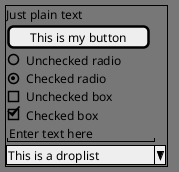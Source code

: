 ' Do not edit
' Theme Gallery
' autogenerated by script
'
@startsalt
!theme reddress-darkblue
{+
  Just plain text
  [This is my button]
  ()  Unchecked radio
  (X) Checked radio
  []  Unchecked box
  [X] Checked box
  "Enter text here   "
  ^This is a droplist^
}
@endsalt